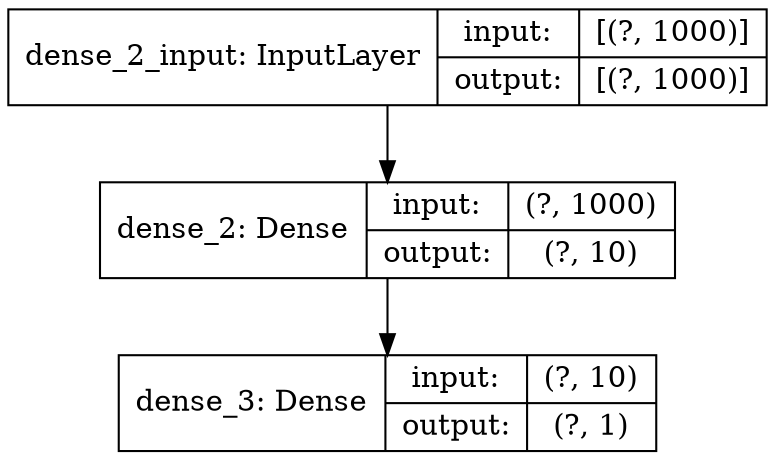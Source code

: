 digraph G {
rankdir=TB;
node [shape=record];
140296709364480 [label="dense_2_input: InputLayer\n|{input:|output:}|{{[(?, 1000)]}|{[(?, 1000)]}}"];
140296708871672 [label="dense_2: Dense\n|{input:|output:}|{{(?, 1000)}|{(?, 10)}}"];
140296709271792 [label="dense_3: Dense\n|{input:|output:}|{{(?, 10)}|{(?, 1)}}"];
140296709364480 -> 140296708871672;
140296708871672 -> 140296709271792;
}